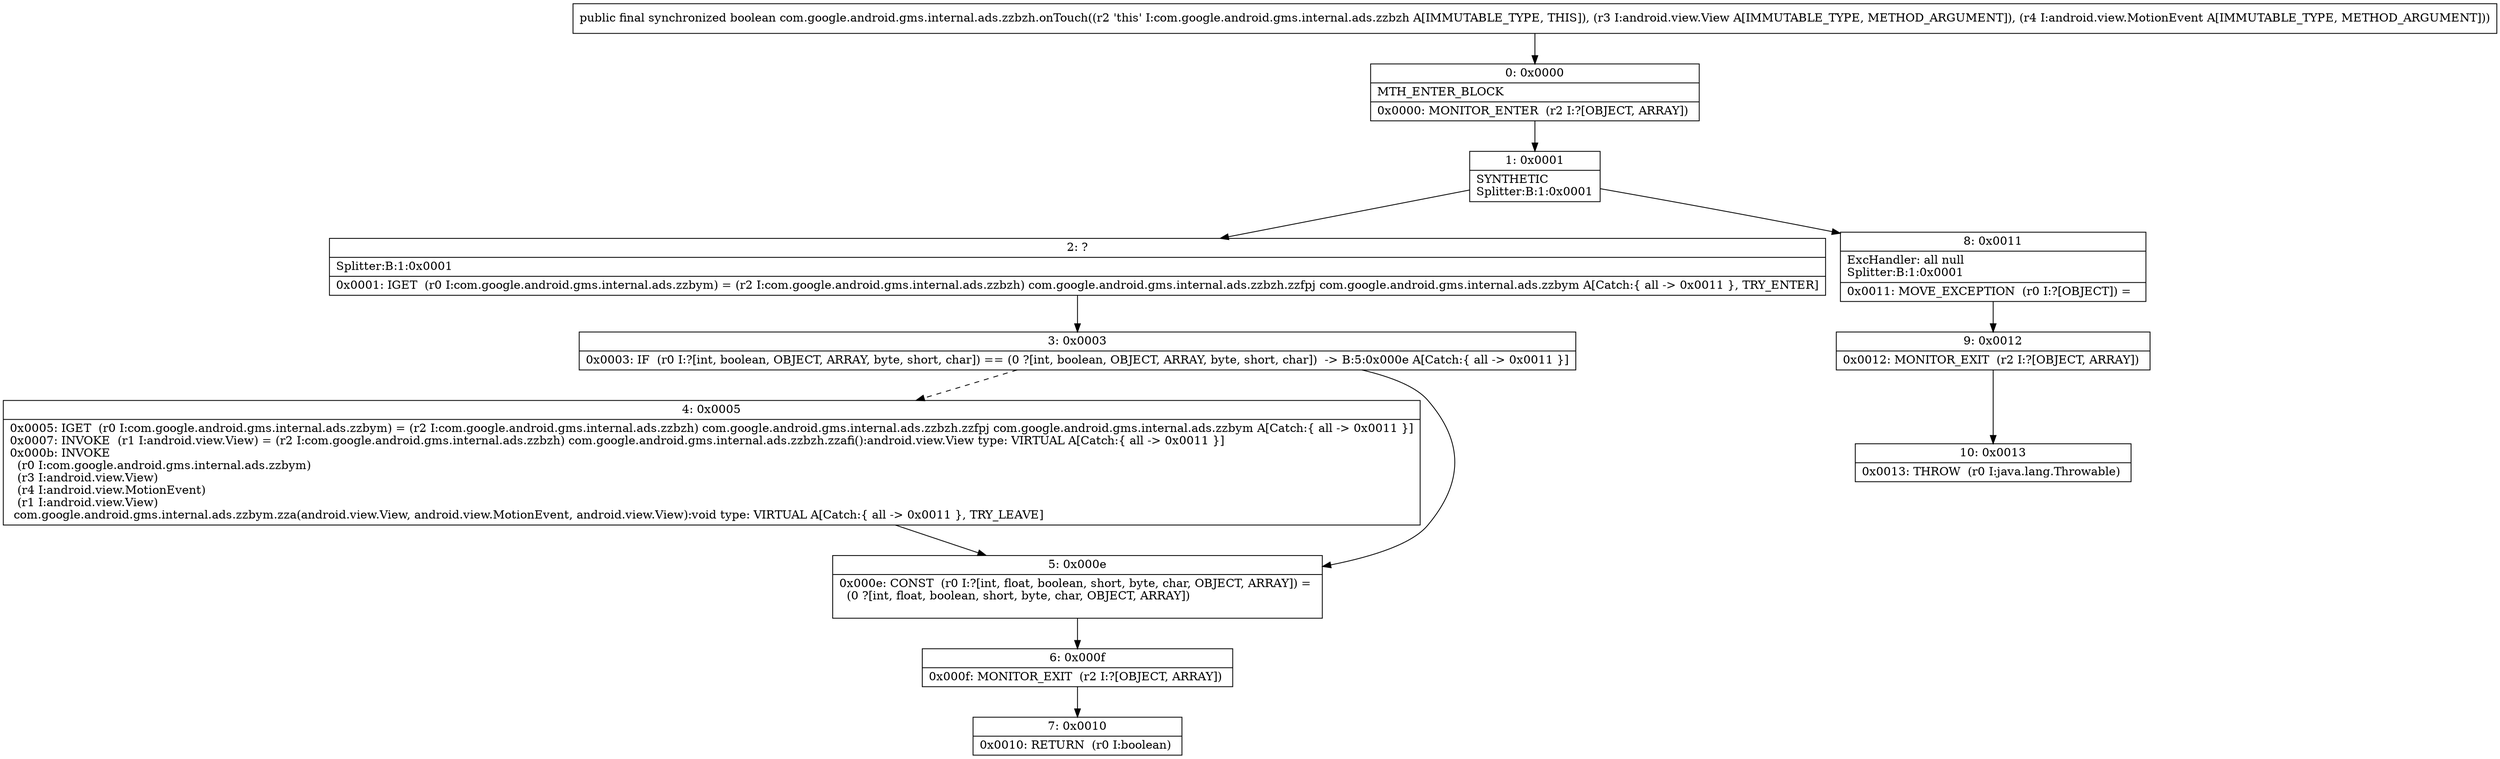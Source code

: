 digraph "CFG forcom.google.android.gms.internal.ads.zzbzh.onTouch(Landroid\/view\/View;Landroid\/view\/MotionEvent;)Z" {
Node_0 [shape=record,label="{0\:\ 0x0000|MTH_ENTER_BLOCK\l|0x0000: MONITOR_ENTER  (r2 I:?[OBJECT, ARRAY]) \l}"];
Node_1 [shape=record,label="{1\:\ 0x0001|SYNTHETIC\lSplitter:B:1:0x0001\l}"];
Node_2 [shape=record,label="{2\:\ ?|Splitter:B:1:0x0001\l|0x0001: IGET  (r0 I:com.google.android.gms.internal.ads.zzbym) = (r2 I:com.google.android.gms.internal.ads.zzbzh) com.google.android.gms.internal.ads.zzbzh.zzfpj com.google.android.gms.internal.ads.zzbym A[Catch:\{ all \-\> 0x0011 \}, TRY_ENTER]\l}"];
Node_3 [shape=record,label="{3\:\ 0x0003|0x0003: IF  (r0 I:?[int, boolean, OBJECT, ARRAY, byte, short, char]) == (0 ?[int, boolean, OBJECT, ARRAY, byte, short, char])  \-\> B:5:0x000e A[Catch:\{ all \-\> 0x0011 \}]\l}"];
Node_4 [shape=record,label="{4\:\ 0x0005|0x0005: IGET  (r0 I:com.google.android.gms.internal.ads.zzbym) = (r2 I:com.google.android.gms.internal.ads.zzbzh) com.google.android.gms.internal.ads.zzbzh.zzfpj com.google.android.gms.internal.ads.zzbym A[Catch:\{ all \-\> 0x0011 \}]\l0x0007: INVOKE  (r1 I:android.view.View) = (r2 I:com.google.android.gms.internal.ads.zzbzh) com.google.android.gms.internal.ads.zzbzh.zzafi():android.view.View type: VIRTUAL A[Catch:\{ all \-\> 0x0011 \}]\l0x000b: INVOKE  \l  (r0 I:com.google.android.gms.internal.ads.zzbym)\l  (r3 I:android.view.View)\l  (r4 I:android.view.MotionEvent)\l  (r1 I:android.view.View)\l com.google.android.gms.internal.ads.zzbym.zza(android.view.View, android.view.MotionEvent, android.view.View):void type: VIRTUAL A[Catch:\{ all \-\> 0x0011 \}, TRY_LEAVE]\l}"];
Node_5 [shape=record,label="{5\:\ 0x000e|0x000e: CONST  (r0 I:?[int, float, boolean, short, byte, char, OBJECT, ARRAY]) = \l  (0 ?[int, float, boolean, short, byte, char, OBJECT, ARRAY])\l \l}"];
Node_6 [shape=record,label="{6\:\ 0x000f|0x000f: MONITOR_EXIT  (r2 I:?[OBJECT, ARRAY]) \l}"];
Node_7 [shape=record,label="{7\:\ 0x0010|0x0010: RETURN  (r0 I:boolean) \l}"];
Node_8 [shape=record,label="{8\:\ 0x0011|ExcHandler: all null\lSplitter:B:1:0x0001\l|0x0011: MOVE_EXCEPTION  (r0 I:?[OBJECT]) =  \l}"];
Node_9 [shape=record,label="{9\:\ 0x0012|0x0012: MONITOR_EXIT  (r2 I:?[OBJECT, ARRAY]) \l}"];
Node_10 [shape=record,label="{10\:\ 0x0013|0x0013: THROW  (r0 I:java.lang.Throwable) \l}"];
MethodNode[shape=record,label="{public final synchronized boolean com.google.android.gms.internal.ads.zzbzh.onTouch((r2 'this' I:com.google.android.gms.internal.ads.zzbzh A[IMMUTABLE_TYPE, THIS]), (r3 I:android.view.View A[IMMUTABLE_TYPE, METHOD_ARGUMENT]), (r4 I:android.view.MotionEvent A[IMMUTABLE_TYPE, METHOD_ARGUMENT])) }"];
MethodNode -> Node_0;
Node_0 -> Node_1;
Node_1 -> Node_2;
Node_1 -> Node_8;
Node_2 -> Node_3;
Node_3 -> Node_4[style=dashed];
Node_3 -> Node_5;
Node_4 -> Node_5;
Node_5 -> Node_6;
Node_6 -> Node_7;
Node_8 -> Node_9;
Node_9 -> Node_10;
}

